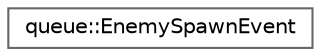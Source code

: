 digraph "Graphical Class Hierarchy"
{
 // LATEX_PDF_SIZE
  bgcolor="transparent";
  edge [fontname=Helvetica,fontsize=10,labelfontname=Helvetica,labelfontsize=10];
  node [fontname=Helvetica,fontsize=10,shape=box,height=0.2,width=0.4];
  rankdir="LR";
  Node0 [id="Node000000",label="queue::EnemySpawnEvent",height=0.2,width=0.4,color="grey40", fillcolor="white", style="filled",URL="$structqueue_1_1_enemy_spawn_event.html",tooltip=" "];
}
